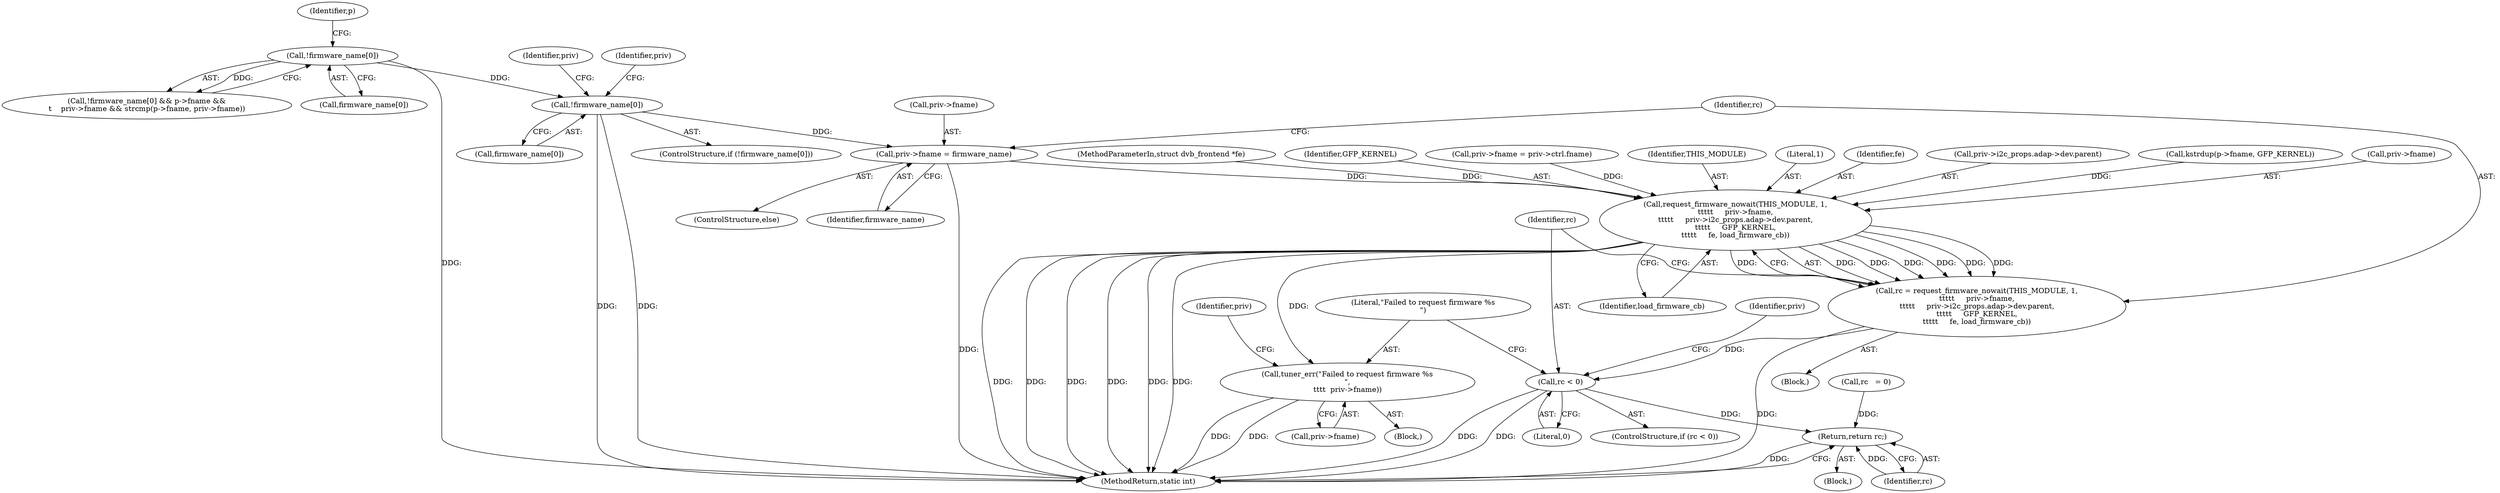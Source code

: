 digraph "0_linux_8dfbcc4351a0b6d2f2d77f367552f48ffefafe18@pointer" {
"1000238" [label="(Call,priv->fname = firmware_name)"];
"1000224" [label="(Call,!firmware_name[0])"];
"1000180" [label="(Call,!firmware_name[0])"];
"1000245" [label="(Call,request_firmware_nowait(THIS_MODULE, 1,\n\t\t\t\t\t     priv->fname,\n\t\t\t\t\t     priv->i2c_props.adap->dev.parent,\n\t\t\t\t\t     GFP_KERNEL,\n\t\t\t\t\t     fe, load_firmware_cb))"];
"1000243" [label="(Call,rc = request_firmware_nowait(THIS_MODULE, 1,\n\t\t\t\t\t     priv->fname,\n\t\t\t\t\t     priv->i2c_props.adap->dev.parent,\n\t\t\t\t\t     GFP_KERNEL,\n\t\t\t\t\t     fe, load_firmware_cb))"];
"1000264" [label="(Call,rc < 0)"];
"1000289" [label="(Return,return rc;)"];
"1000268" [label="(Call,tuner_err(\"Failed to request firmware %s\n\",\n\t\t\t\t  priv->fname))"];
"1000224" [label="(Call,!firmware_name[0])"];
"1000267" [label="(Block,)"];
"1000289" [label="(Return,return rc;)"];
"1000239" [label="(Call,priv->fname)"];
"1000275" [label="(Identifier,priv)"];
"1000265" [label="(Identifier,rc)"];
"1000291" [label="(MethodReturn,static int)"];
"1000186" [label="(Identifier,p)"];
"1000263" [label="(ControlStructure,if (rc < 0))"];
"1000264" [label="(Call,rc < 0)"];
"1000247" [label="(Literal,1)"];
"1000230" [label="(Identifier,priv)"];
"1000261" [label="(Identifier,fe)"];
"1000251" [label="(Call,priv->i2c_props.adap->dev.parent)"];
"1000105" [label="(Block,)"];
"1000162" [label="(Call,kstrdup(p->fname, GFP_KERNEL))"];
"1000269" [label="(Literal,\"Failed to request firmware %s\n\")"];
"1000266" [label="(Literal,0)"];
"1000240" [label="(Identifier,priv)"];
"1000281" [label="(Identifier,priv)"];
"1000248" [label="(Call,priv->fname)"];
"1000117" [label="(Call,rc   = 0)"];
"1000244" [label="(Identifier,rc)"];
"1000103" [label="(MethodParameterIn,struct dvb_frontend *fe)"];
"1000290" [label="(Identifier,rc)"];
"1000260" [label="(Identifier,GFP_KERNEL)"];
"1000245" [label="(Call,request_firmware_nowait(THIS_MODULE, 1,\n\t\t\t\t\t     priv->fname,\n\t\t\t\t\t     priv->i2c_props.adap->dev.parent,\n\t\t\t\t\t     GFP_KERNEL,\n\t\t\t\t\t     fe, load_firmware_cb))"];
"1000242" [label="(Identifier,firmware_name)"];
"1000237" [label="(ControlStructure,else)"];
"1000180" [label="(Call,!firmware_name[0])"];
"1000228" [label="(Call,priv->fname = priv->ctrl.fname)"];
"1000238" [label="(Call,priv->fname = firmware_name)"];
"1000223" [label="(ControlStructure,if (!firmware_name[0]))"];
"1000243" [label="(Call,rc = request_firmware_nowait(THIS_MODULE, 1,\n\t\t\t\t\t     priv->fname,\n\t\t\t\t\t     priv->i2c_props.adap->dev.parent,\n\t\t\t\t\t     GFP_KERNEL,\n\t\t\t\t\t     fe, load_firmware_cb))"];
"1000268" [label="(Call,tuner_err(\"Failed to request firmware %s\n\",\n\t\t\t\t  priv->fname))"];
"1000225" [label="(Call,firmware_name[0])"];
"1000246" [label="(Identifier,THIS_MODULE)"];
"1000179" [label="(Call,!firmware_name[0] && p->fname &&\n\t    priv->fname && strcmp(p->fname, priv->fname))"];
"1000181" [label="(Call,firmware_name[0])"];
"1000222" [label="(Block,)"];
"1000270" [label="(Call,priv->fname)"];
"1000262" [label="(Identifier,load_firmware_cb)"];
"1000238" -> "1000237"  [label="AST: "];
"1000238" -> "1000242"  [label="CFG: "];
"1000239" -> "1000238"  [label="AST: "];
"1000242" -> "1000238"  [label="AST: "];
"1000244" -> "1000238"  [label="CFG: "];
"1000238" -> "1000291"  [label="DDG: "];
"1000224" -> "1000238"  [label="DDG: "];
"1000238" -> "1000245"  [label="DDG: "];
"1000224" -> "1000223"  [label="AST: "];
"1000224" -> "1000225"  [label="CFG: "];
"1000225" -> "1000224"  [label="AST: "];
"1000230" -> "1000224"  [label="CFG: "];
"1000240" -> "1000224"  [label="CFG: "];
"1000224" -> "1000291"  [label="DDG: "];
"1000224" -> "1000291"  [label="DDG: "];
"1000180" -> "1000224"  [label="DDG: "];
"1000180" -> "1000179"  [label="AST: "];
"1000180" -> "1000181"  [label="CFG: "];
"1000181" -> "1000180"  [label="AST: "];
"1000186" -> "1000180"  [label="CFG: "];
"1000179" -> "1000180"  [label="CFG: "];
"1000180" -> "1000291"  [label="DDG: "];
"1000180" -> "1000179"  [label="DDG: "];
"1000245" -> "1000243"  [label="AST: "];
"1000245" -> "1000262"  [label="CFG: "];
"1000246" -> "1000245"  [label="AST: "];
"1000247" -> "1000245"  [label="AST: "];
"1000248" -> "1000245"  [label="AST: "];
"1000251" -> "1000245"  [label="AST: "];
"1000260" -> "1000245"  [label="AST: "];
"1000261" -> "1000245"  [label="AST: "];
"1000262" -> "1000245"  [label="AST: "];
"1000243" -> "1000245"  [label="CFG: "];
"1000245" -> "1000291"  [label="DDG: "];
"1000245" -> "1000291"  [label="DDG: "];
"1000245" -> "1000291"  [label="DDG: "];
"1000245" -> "1000291"  [label="DDG: "];
"1000245" -> "1000291"  [label="DDG: "];
"1000245" -> "1000291"  [label="DDG: "];
"1000245" -> "1000243"  [label="DDG: "];
"1000245" -> "1000243"  [label="DDG: "];
"1000245" -> "1000243"  [label="DDG: "];
"1000245" -> "1000243"  [label="DDG: "];
"1000245" -> "1000243"  [label="DDG: "];
"1000245" -> "1000243"  [label="DDG: "];
"1000245" -> "1000243"  [label="DDG: "];
"1000228" -> "1000245"  [label="DDG: "];
"1000162" -> "1000245"  [label="DDG: "];
"1000103" -> "1000245"  [label="DDG: "];
"1000245" -> "1000268"  [label="DDG: "];
"1000243" -> "1000222"  [label="AST: "];
"1000244" -> "1000243"  [label="AST: "];
"1000265" -> "1000243"  [label="CFG: "];
"1000243" -> "1000291"  [label="DDG: "];
"1000243" -> "1000264"  [label="DDG: "];
"1000264" -> "1000263"  [label="AST: "];
"1000264" -> "1000266"  [label="CFG: "];
"1000265" -> "1000264"  [label="AST: "];
"1000266" -> "1000264"  [label="AST: "];
"1000269" -> "1000264"  [label="CFG: "];
"1000281" -> "1000264"  [label="CFG: "];
"1000264" -> "1000291"  [label="DDG: "];
"1000264" -> "1000291"  [label="DDG: "];
"1000264" -> "1000289"  [label="DDG: "];
"1000289" -> "1000105"  [label="AST: "];
"1000289" -> "1000290"  [label="CFG: "];
"1000290" -> "1000289"  [label="AST: "];
"1000291" -> "1000289"  [label="CFG: "];
"1000289" -> "1000291"  [label="DDG: "];
"1000290" -> "1000289"  [label="DDG: "];
"1000117" -> "1000289"  [label="DDG: "];
"1000268" -> "1000267"  [label="AST: "];
"1000268" -> "1000270"  [label="CFG: "];
"1000269" -> "1000268"  [label="AST: "];
"1000270" -> "1000268"  [label="AST: "];
"1000275" -> "1000268"  [label="CFG: "];
"1000268" -> "1000291"  [label="DDG: "];
"1000268" -> "1000291"  [label="DDG: "];
}
